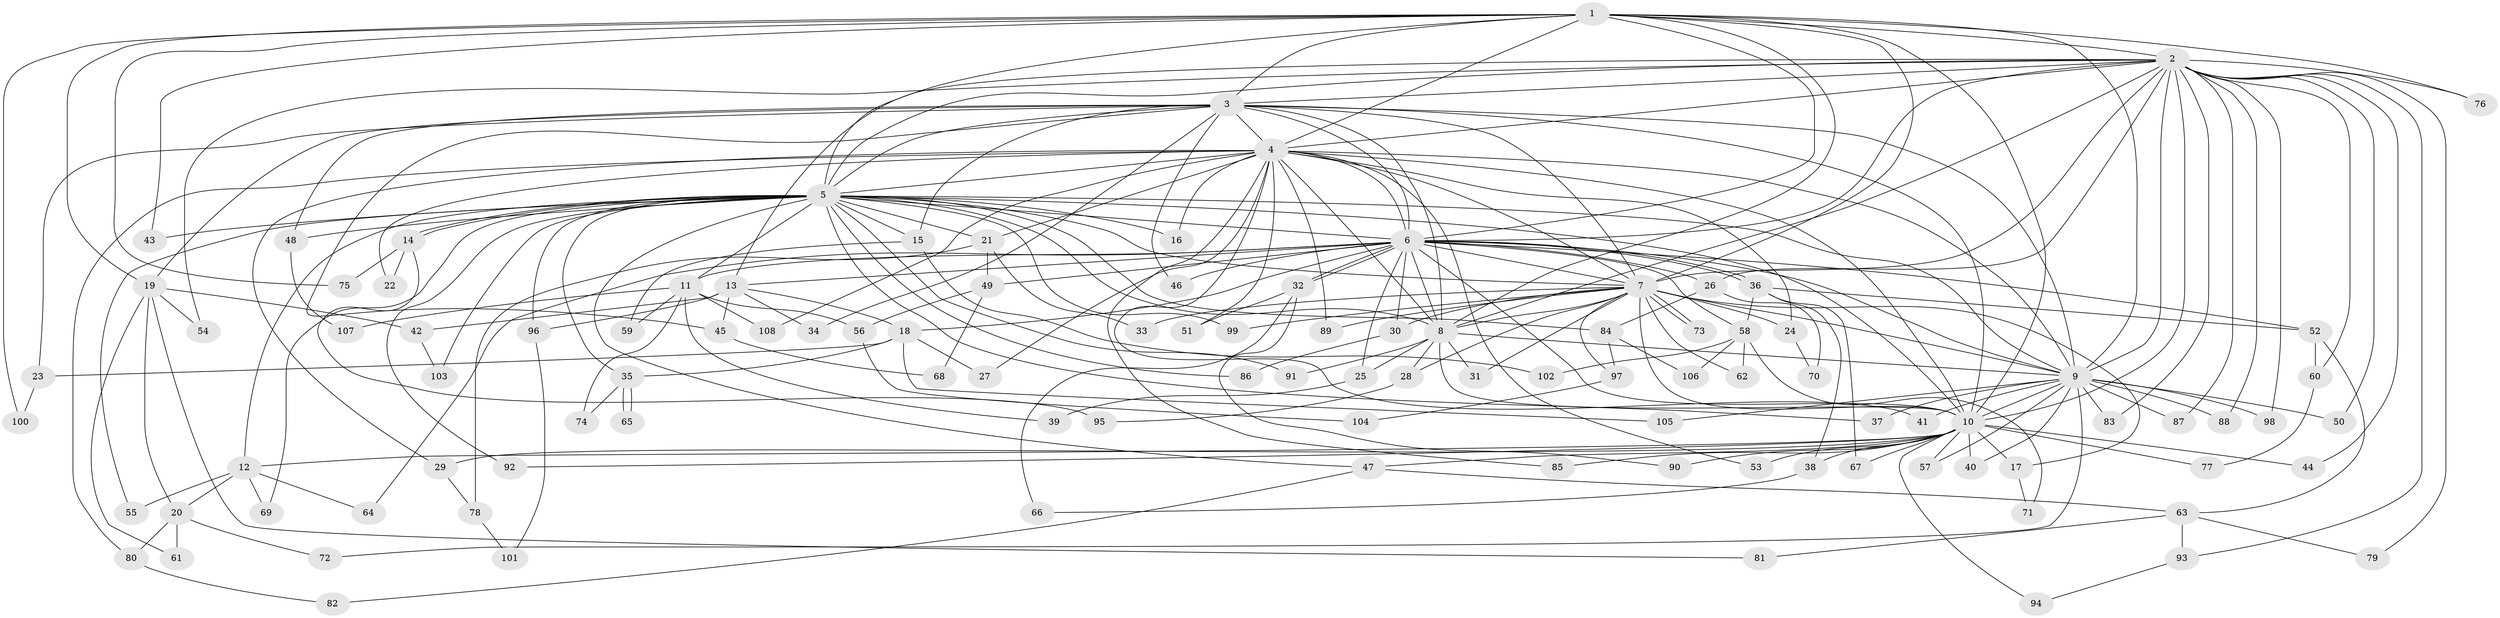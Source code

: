 // coarse degree distribution, {21: 0.02631578947368421, 18: 0.013157894736842105, 2: 0.3815789473684211, 6: 0.05263157894736842, 3: 0.2236842105263158, 5: 0.05263157894736842, 7: 0.02631578947368421, 4: 0.09210526315789473, 19: 0.02631578947368421, 12: 0.02631578947368421, 15: 0.013157894736842105, 22: 0.013157894736842105, 1: 0.02631578947368421, 24: 0.013157894736842105, 8: 0.013157894736842105}
// Generated by graph-tools (version 1.1) at 2025/36/03/04/25 23:36:21]
// undirected, 108 vertices, 241 edges
graph export_dot {
  node [color=gray90,style=filled];
  1;
  2;
  3;
  4;
  5;
  6;
  7;
  8;
  9;
  10;
  11;
  12;
  13;
  14;
  15;
  16;
  17;
  18;
  19;
  20;
  21;
  22;
  23;
  24;
  25;
  26;
  27;
  28;
  29;
  30;
  31;
  32;
  33;
  34;
  35;
  36;
  37;
  38;
  39;
  40;
  41;
  42;
  43;
  44;
  45;
  46;
  47;
  48;
  49;
  50;
  51;
  52;
  53;
  54;
  55;
  56;
  57;
  58;
  59;
  60;
  61;
  62;
  63;
  64;
  65;
  66;
  67;
  68;
  69;
  70;
  71;
  72;
  73;
  74;
  75;
  76;
  77;
  78;
  79;
  80;
  81;
  82;
  83;
  84;
  85;
  86;
  87;
  88;
  89;
  90;
  91;
  92;
  93;
  94;
  95;
  96;
  97;
  98;
  99;
  100;
  101;
  102;
  103;
  104;
  105;
  106;
  107;
  108;
  1 -- 2;
  1 -- 3;
  1 -- 4;
  1 -- 5;
  1 -- 6;
  1 -- 7;
  1 -- 8;
  1 -- 9;
  1 -- 10;
  1 -- 19;
  1 -- 43;
  1 -- 75;
  1 -- 76;
  1 -- 100;
  2 -- 3;
  2 -- 4;
  2 -- 5;
  2 -- 6;
  2 -- 7;
  2 -- 8;
  2 -- 9;
  2 -- 10;
  2 -- 13;
  2 -- 26;
  2 -- 44;
  2 -- 50;
  2 -- 54;
  2 -- 60;
  2 -- 76;
  2 -- 79;
  2 -- 83;
  2 -- 87;
  2 -- 88;
  2 -- 93;
  2 -- 98;
  3 -- 4;
  3 -- 5;
  3 -- 6;
  3 -- 7;
  3 -- 8;
  3 -- 9;
  3 -- 10;
  3 -- 15;
  3 -- 19;
  3 -- 23;
  3 -- 34;
  3 -- 45;
  3 -- 46;
  3 -- 48;
  4 -- 5;
  4 -- 6;
  4 -- 7;
  4 -- 8;
  4 -- 9;
  4 -- 10;
  4 -- 16;
  4 -- 21;
  4 -- 22;
  4 -- 24;
  4 -- 27;
  4 -- 29;
  4 -- 41;
  4 -- 51;
  4 -- 53;
  4 -- 80;
  4 -- 85;
  4 -- 89;
  4 -- 108;
  5 -- 6;
  5 -- 7;
  5 -- 8;
  5 -- 9;
  5 -- 10;
  5 -- 11;
  5 -- 12;
  5 -- 14;
  5 -- 14;
  5 -- 15;
  5 -- 16;
  5 -- 21;
  5 -- 35;
  5 -- 37;
  5 -- 43;
  5 -- 47;
  5 -- 48;
  5 -- 55;
  5 -- 69;
  5 -- 84;
  5 -- 86;
  5 -- 91;
  5 -- 92;
  5 -- 96;
  5 -- 99;
  5 -- 103;
  6 -- 7;
  6 -- 8;
  6 -- 9;
  6 -- 10;
  6 -- 11;
  6 -- 13;
  6 -- 18;
  6 -- 25;
  6 -- 26;
  6 -- 30;
  6 -- 32;
  6 -- 32;
  6 -- 36;
  6 -- 36;
  6 -- 46;
  6 -- 49;
  6 -- 52;
  6 -- 58;
  6 -- 64;
  7 -- 8;
  7 -- 9;
  7 -- 10;
  7 -- 17;
  7 -- 24;
  7 -- 28;
  7 -- 30;
  7 -- 31;
  7 -- 33;
  7 -- 62;
  7 -- 73;
  7 -- 73;
  7 -- 89;
  7 -- 97;
  7 -- 99;
  8 -- 9;
  8 -- 10;
  8 -- 25;
  8 -- 28;
  8 -- 31;
  8 -- 91;
  9 -- 10;
  9 -- 37;
  9 -- 40;
  9 -- 41;
  9 -- 50;
  9 -- 57;
  9 -- 72;
  9 -- 83;
  9 -- 87;
  9 -- 88;
  9 -- 98;
  9 -- 105;
  10 -- 12;
  10 -- 17;
  10 -- 29;
  10 -- 38;
  10 -- 40;
  10 -- 44;
  10 -- 47;
  10 -- 53;
  10 -- 57;
  10 -- 67;
  10 -- 77;
  10 -- 85;
  10 -- 90;
  10 -- 92;
  10 -- 94;
  11 -- 39;
  11 -- 56;
  11 -- 59;
  11 -- 74;
  11 -- 107;
  11 -- 108;
  12 -- 20;
  12 -- 55;
  12 -- 64;
  12 -- 69;
  13 -- 18;
  13 -- 34;
  13 -- 42;
  13 -- 45;
  13 -- 96;
  14 -- 22;
  14 -- 75;
  14 -- 95;
  15 -- 59;
  15 -- 102;
  17 -- 71;
  18 -- 23;
  18 -- 27;
  18 -- 35;
  18 -- 105;
  19 -- 20;
  19 -- 42;
  19 -- 54;
  19 -- 61;
  19 -- 81;
  20 -- 61;
  20 -- 72;
  20 -- 80;
  21 -- 33;
  21 -- 49;
  21 -- 78;
  23 -- 100;
  24 -- 70;
  25 -- 39;
  26 -- 70;
  26 -- 84;
  28 -- 95;
  29 -- 78;
  30 -- 86;
  32 -- 51;
  32 -- 66;
  32 -- 90;
  35 -- 65;
  35 -- 65;
  35 -- 74;
  36 -- 38;
  36 -- 52;
  36 -- 58;
  36 -- 67;
  38 -- 66;
  42 -- 103;
  45 -- 68;
  47 -- 63;
  47 -- 82;
  48 -- 107;
  49 -- 56;
  49 -- 68;
  52 -- 60;
  52 -- 63;
  56 -- 104;
  58 -- 62;
  58 -- 71;
  58 -- 102;
  58 -- 106;
  60 -- 77;
  63 -- 79;
  63 -- 81;
  63 -- 93;
  78 -- 101;
  80 -- 82;
  84 -- 97;
  84 -- 106;
  93 -- 94;
  96 -- 101;
  97 -- 104;
}
